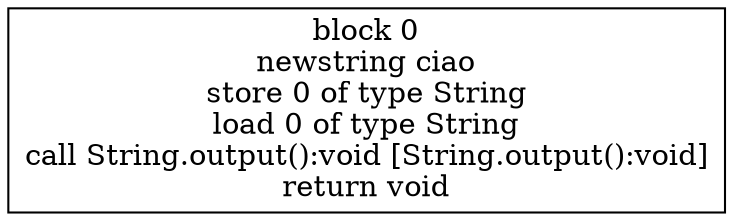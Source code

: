 digraph "TestModProg.main():void" {
size = "11,7.5";
codeblock_0 [ shape = box, label = "block 0\nnewstring ciao\nstore 0 of type String\nload 0 of type String\ncall String.output():void [String.output():void]\nreturn void"];
}